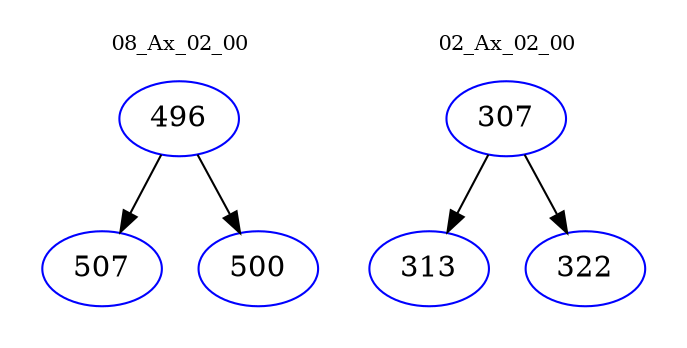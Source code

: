 digraph{
subgraph cluster_0 {
color = white
label = "08_Ax_02_00";
fontsize=10;
T0_496 [label="496", color="blue"]
T0_496 -> T0_507 [color="black"]
T0_507 [label="507", color="blue"]
T0_496 -> T0_500 [color="black"]
T0_500 [label="500", color="blue"]
}
subgraph cluster_1 {
color = white
label = "02_Ax_02_00";
fontsize=10;
T1_307 [label="307", color="blue"]
T1_307 -> T1_313 [color="black"]
T1_313 [label="313", color="blue"]
T1_307 -> T1_322 [color="black"]
T1_322 [label="322", color="blue"]
}
}
